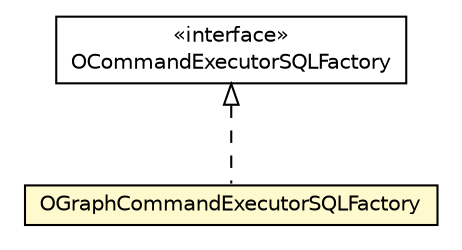 #!/usr/local/bin/dot
#
# Class diagram 
# Generated by UMLGraph version R5_6-24-gf6e263 (http://www.umlgraph.org/)
#

digraph G {
	edge [fontname="Helvetica",fontsize=10,labelfontname="Helvetica",labelfontsize=10];
	node [fontname="Helvetica",fontsize=10,shape=plaintext];
	nodesep=0.25;
	ranksep=0.5;
	// com.orientechnologies.orient.core.sql.OCommandExecutorSQLFactory
	c3674363 [label=<<table title="com.orientechnologies.orient.core.sql.OCommandExecutorSQLFactory" border="0" cellborder="1" cellspacing="0" cellpadding="2" port="p" href="../../core/sql/OCommandExecutorSQLFactory.html">
		<tr><td><table border="0" cellspacing="0" cellpadding="1">
<tr><td align="center" balign="center"> &#171;interface&#187; </td></tr>
<tr><td align="center" balign="center"> OCommandExecutorSQLFactory </td></tr>
		</table></td></tr>
		</table>>, URL="../../core/sql/OCommandExecutorSQLFactory.html", fontname="Helvetica", fontcolor="black", fontsize=10.0];
	// com.orientechnologies.orient.graph.sql.OGraphCommandExecutorSQLFactory
	c3676189 [label=<<table title="com.orientechnologies.orient.graph.sql.OGraphCommandExecutorSQLFactory" border="0" cellborder="1" cellspacing="0" cellpadding="2" port="p" bgcolor="lemonChiffon" href="./OGraphCommandExecutorSQLFactory.html">
		<tr><td><table border="0" cellspacing="0" cellpadding="1">
<tr><td align="center" balign="center"> OGraphCommandExecutorSQLFactory </td></tr>
		</table></td></tr>
		</table>>, URL="./OGraphCommandExecutorSQLFactory.html", fontname="Helvetica", fontcolor="black", fontsize=10.0];
	//com.orientechnologies.orient.graph.sql.OGraphCommandExecutorSQLFactory implements com.orientechnologies.orient.core.sql.OCommandExecutorSQLFactory
	c3674363:p -> c3676189:p [dir=back,arrowtail=empty,style=dashed];
}

